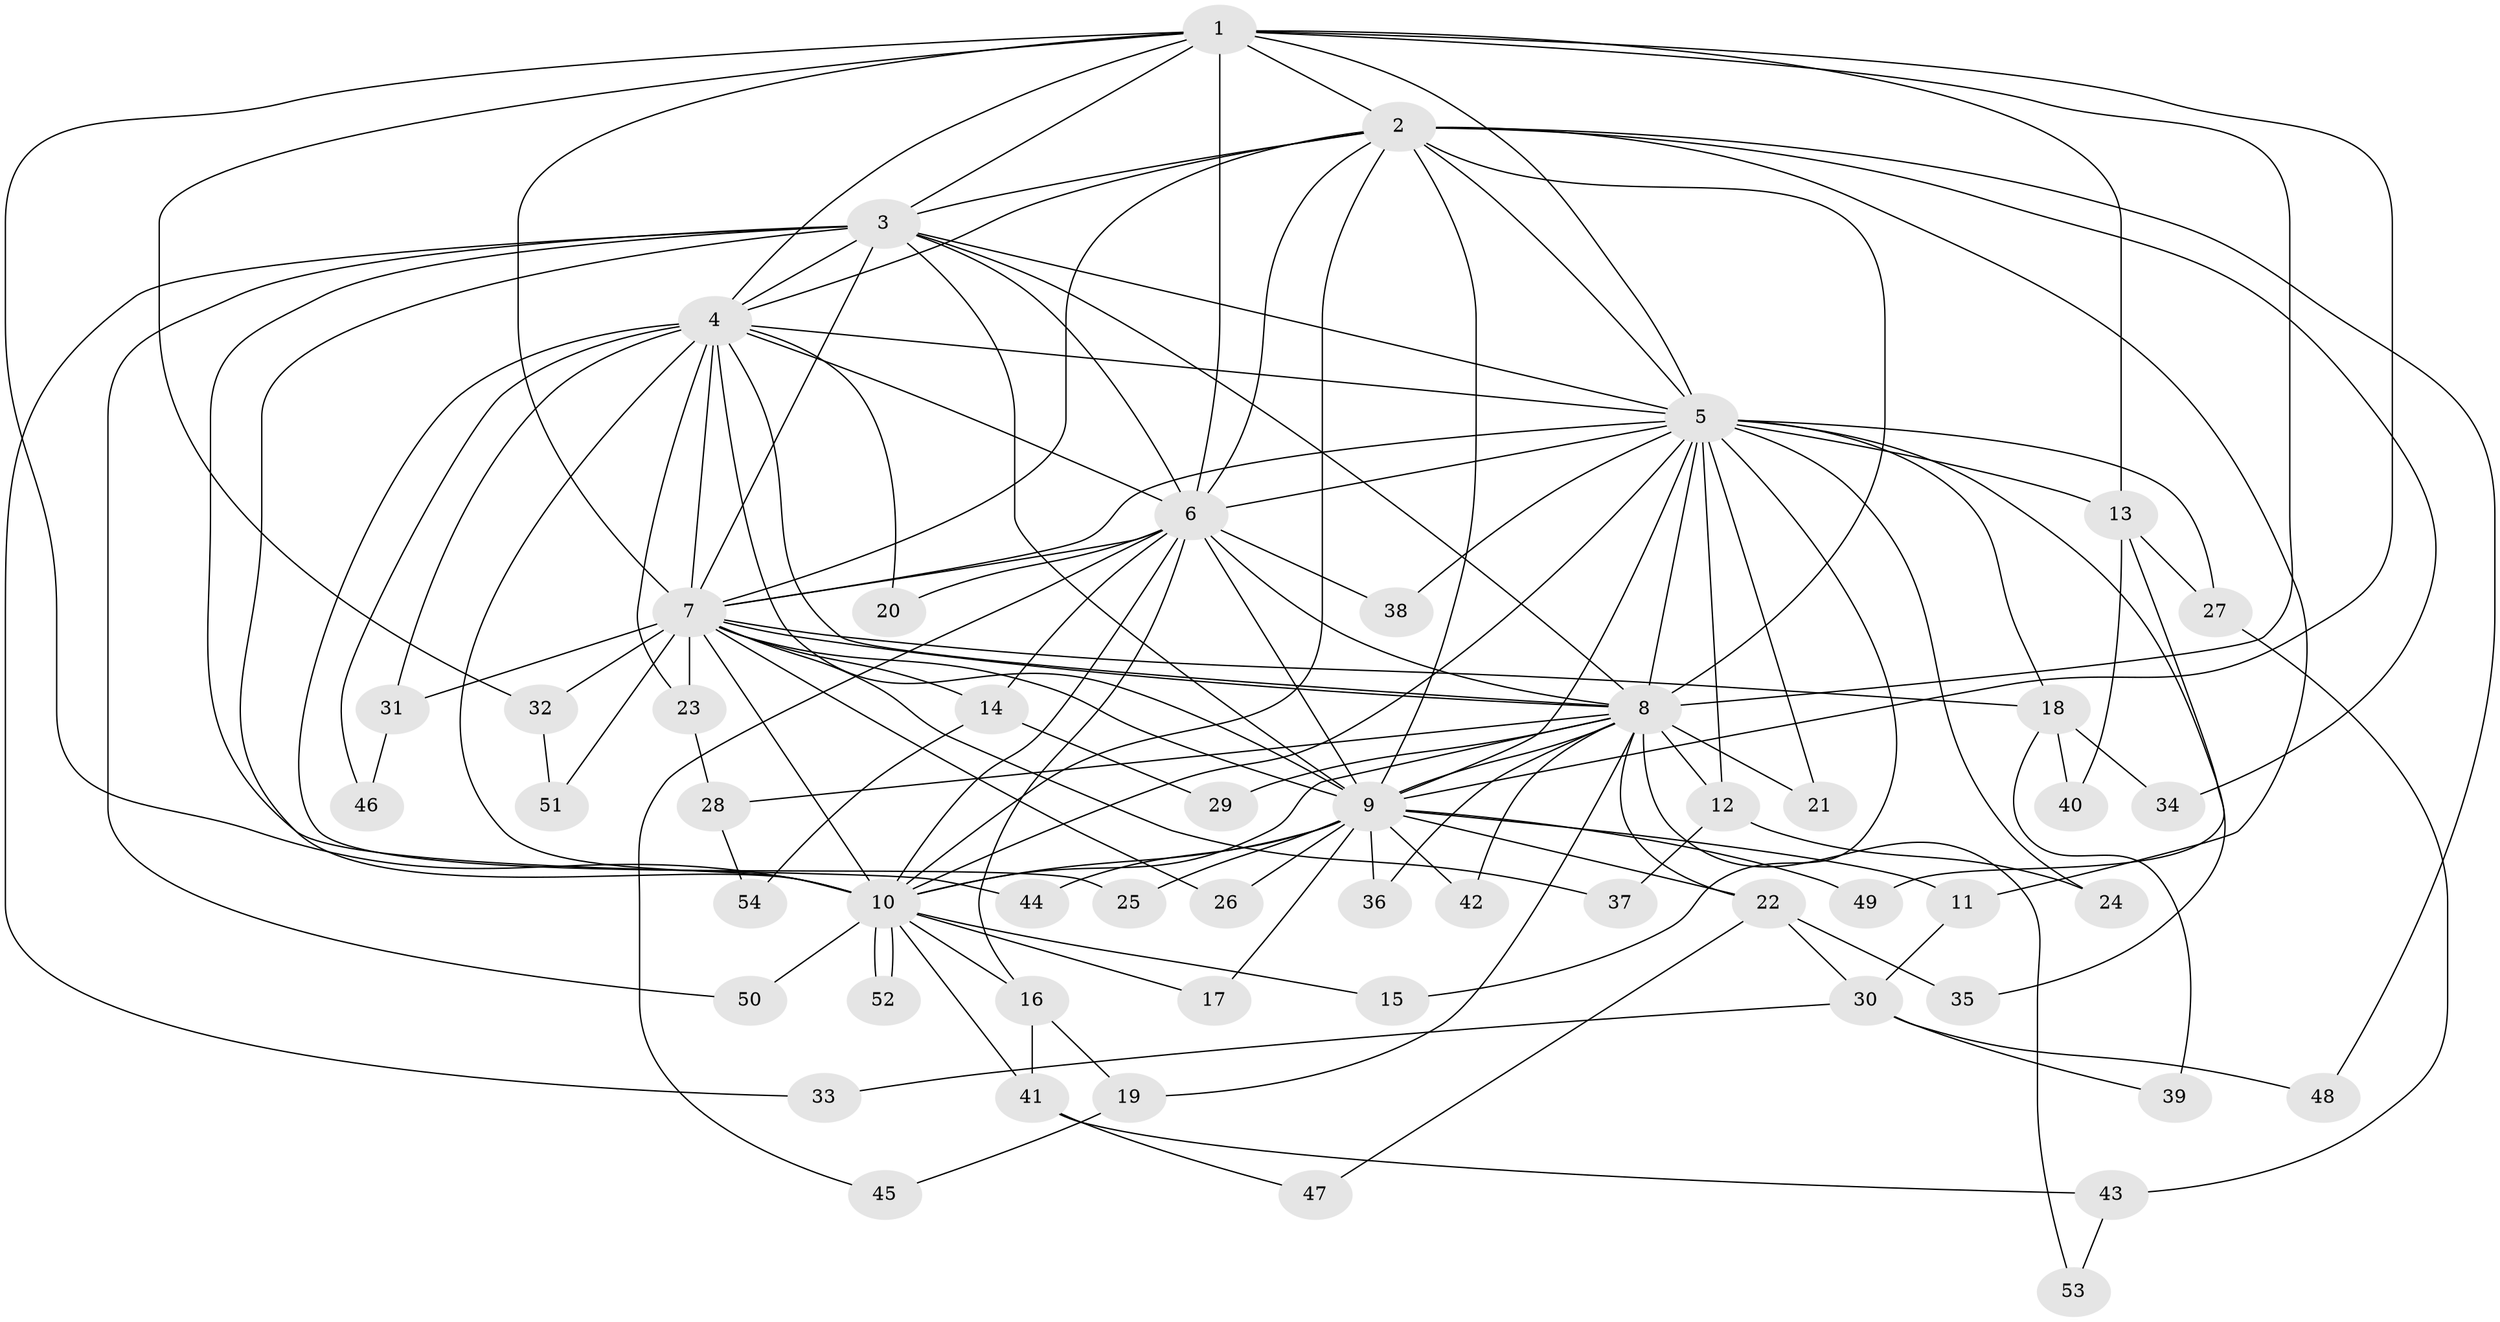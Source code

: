 // Generated by graph-tools (version 1.1) at 2025/14/03/09/25 04:14:00]
// undirected, 54 vertices, 133 edges
graph export_dot {
graph [start="1"]
  node [color=gray90,style=filled];
  1;
  2;
  3;
  4;
  5;
  6;
  7;
  8;
  9;
  10;
  11;
  12;
  13;
  14;
  15;
  16;
  17;
  18;
  19;
  20;
  21;
  22;
  23;
  24;
  25;
  26;
  27;
  28;
  29;
  30;
  31;
  32;
  33;
  34;
  35;
  36;
  37;
  38;
  39;
  40;
  41;
  42;
  43;
  44;
  45;
  46;
  47;
  48;
  49;
  50;
  51;
  52;
  53;
  54;
  1 -- 2;
  1 -- 3;
  1 -- 4;
  1 -- 5;
  1 -- 6;
  1 -- 7;
  1 -- 8;
  1 -- 9;
  1 -- 10;
  1 -- 13;
  1 -- 32;
  2 -- 3;
  2 -- 4;
  2 -- 5;
  2 -- 6;
  2 -- 7;
  2 -- 8;
  2 -- 9;
  2 -- 10;
  2 -- 11;
  2 -- 34;
  2 -- 48;
  3 -- 4;
  3 -- 5;
  3 -- 6;
  3 -- 7;
  3 -- 8;
  3 -- 9;
  3 -- 10;
  3 -- 33;
  3 -- 44;
  3 -- 50;
  4 -- 5;
  4 -- 6;
  4 -- 7;
  4 -- 8;
  4 -- 9;
  4 -- 10;
  4 -- 20;
  4 -- 23;
  4 -- 25;
  4 -- 31;
  4 -- 46;
  5 -- 6;
  5 -- 7;
  5 -- 8;
  5 -- 9;
  5 -- 10;
  5 -- 12;
  5 -- 13;
  5 -- 15;
  5 -- 18;
  5 -- 21;
  5 -- 24;
  5 -- 27;
  5 -- 35;
  5 -- 38;
  6 -- 7;
  6 -- 8;
  6 -- 9;
  6 -- 10;
  6 -- 14;
  6 -- 16;
  6 -- 20;
  6 -- 38;
  6 -- 45;
  7 -- 8;
  7 -- 9;
  7 -- 10;
  7 -- 14;
  7 -- 18;
  7 -- 23;
  7 -- 26;
  7 -- 31;
  7 -- 32;
  7 -- 37;
  7 -- 51;
  8 -- 9;
  8 -- 10;
  8 -- 12;
  8 -- 19;
  8 -- 21;
  8 -- 22;
  8 -- 28;
  8 -- 29;
  8 -- 36;
  8 -- 42;
  8 -- 53;
  9 -- 10;
  9 -- 11;
  9 -- 17;
  9 -- 22;
  9 -- 25;
  9 -- 26;
  9 -- 36;
  9 -- 42;
  9 -- 44;
  9 -- 49;
  10 -- 15;
  10 -- 16;
  10 -- 17;
  10 -- 41;
  10 -- 50;
  10 -- 52;
  10 -- 52;
  11 -- 30;
  12 -- 24;
  12 -- 37;
  13 -- 27;
  13 -- 40;
  13 -- 49;
  14 -- 29;
  14 -- 54;
  16 -- 19;
  16 -- 41;
  18 -- 34;
  18 -- 39;
  18 -- 40;
  19 -- 45;
  22 -- 30;
  22 -- 35;
  22 -- 47;
  23 -- 28;
  27 -- 43;
  28 -- 54;
  30 -- 33;
  30 -- 39;
  30 -- 48;
  31 -- 46;
  32 -- 51;
  41 -- 43;
  41 -- 47;
  43 -- 53;
}
